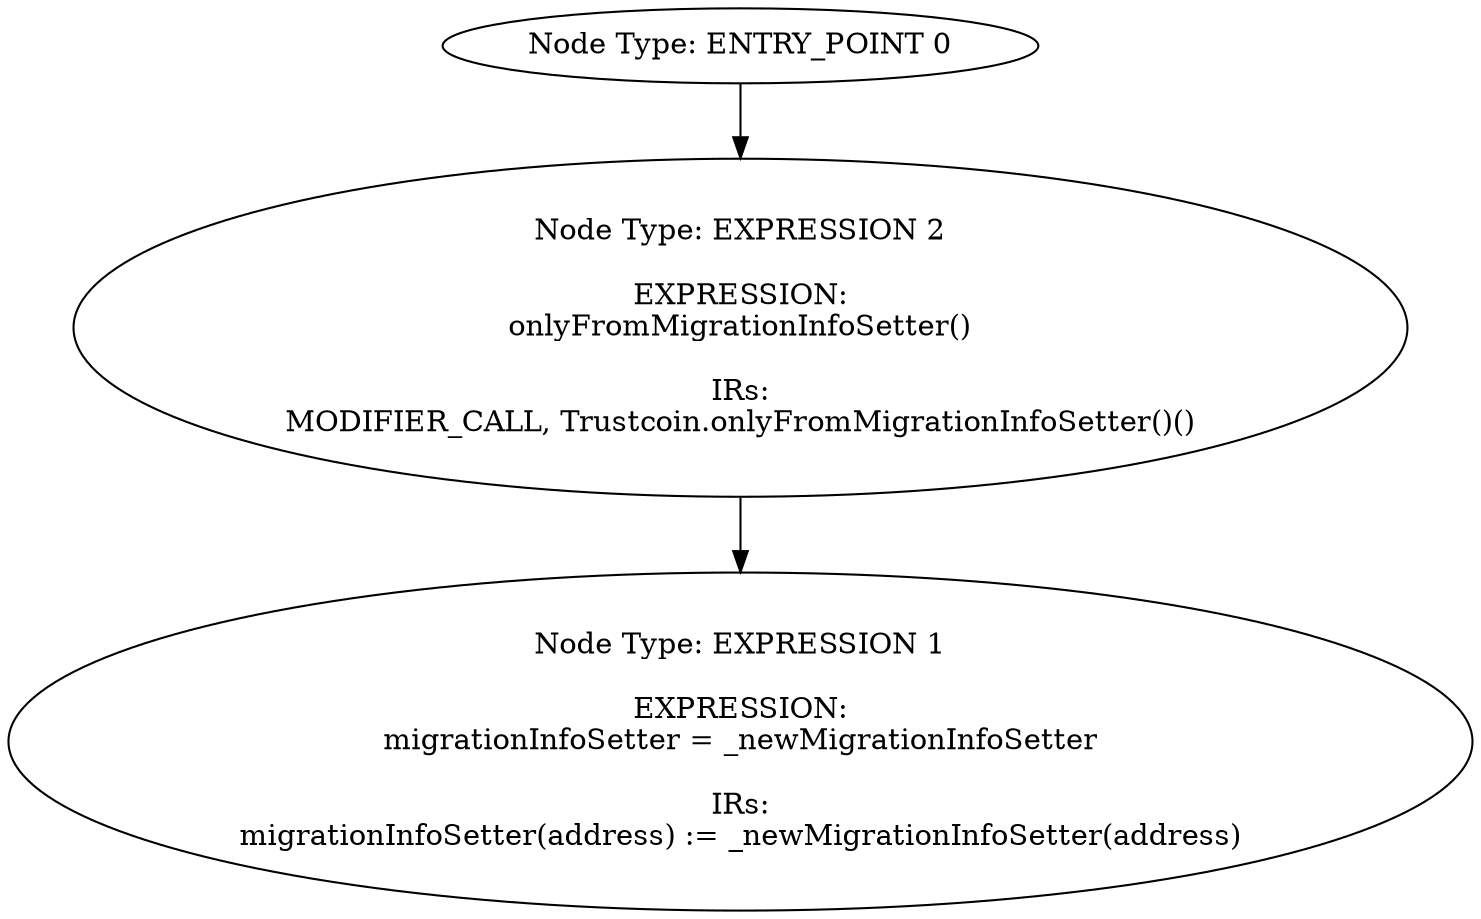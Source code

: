 digraph{
0[label="Node Type: ENTRY_POINT 0
"];
0->2;
1[label="Node Type: EXPRESSION 1

EXPRESSION:
migrationInfoSetter = _newMigrationInfoSetter

IRs:
migrationInfoSetter(address) := _newMigrationInfoSetter(address)"];
2[label="Node Type: EXPRESSION 2

EXPRESSION:
onlyFromMigrationInfoSetter()

IRs:
MODIFIER_CALL, Trustcoin.onlyFromMigrationInfoSetter()()"];
2->1;
}
